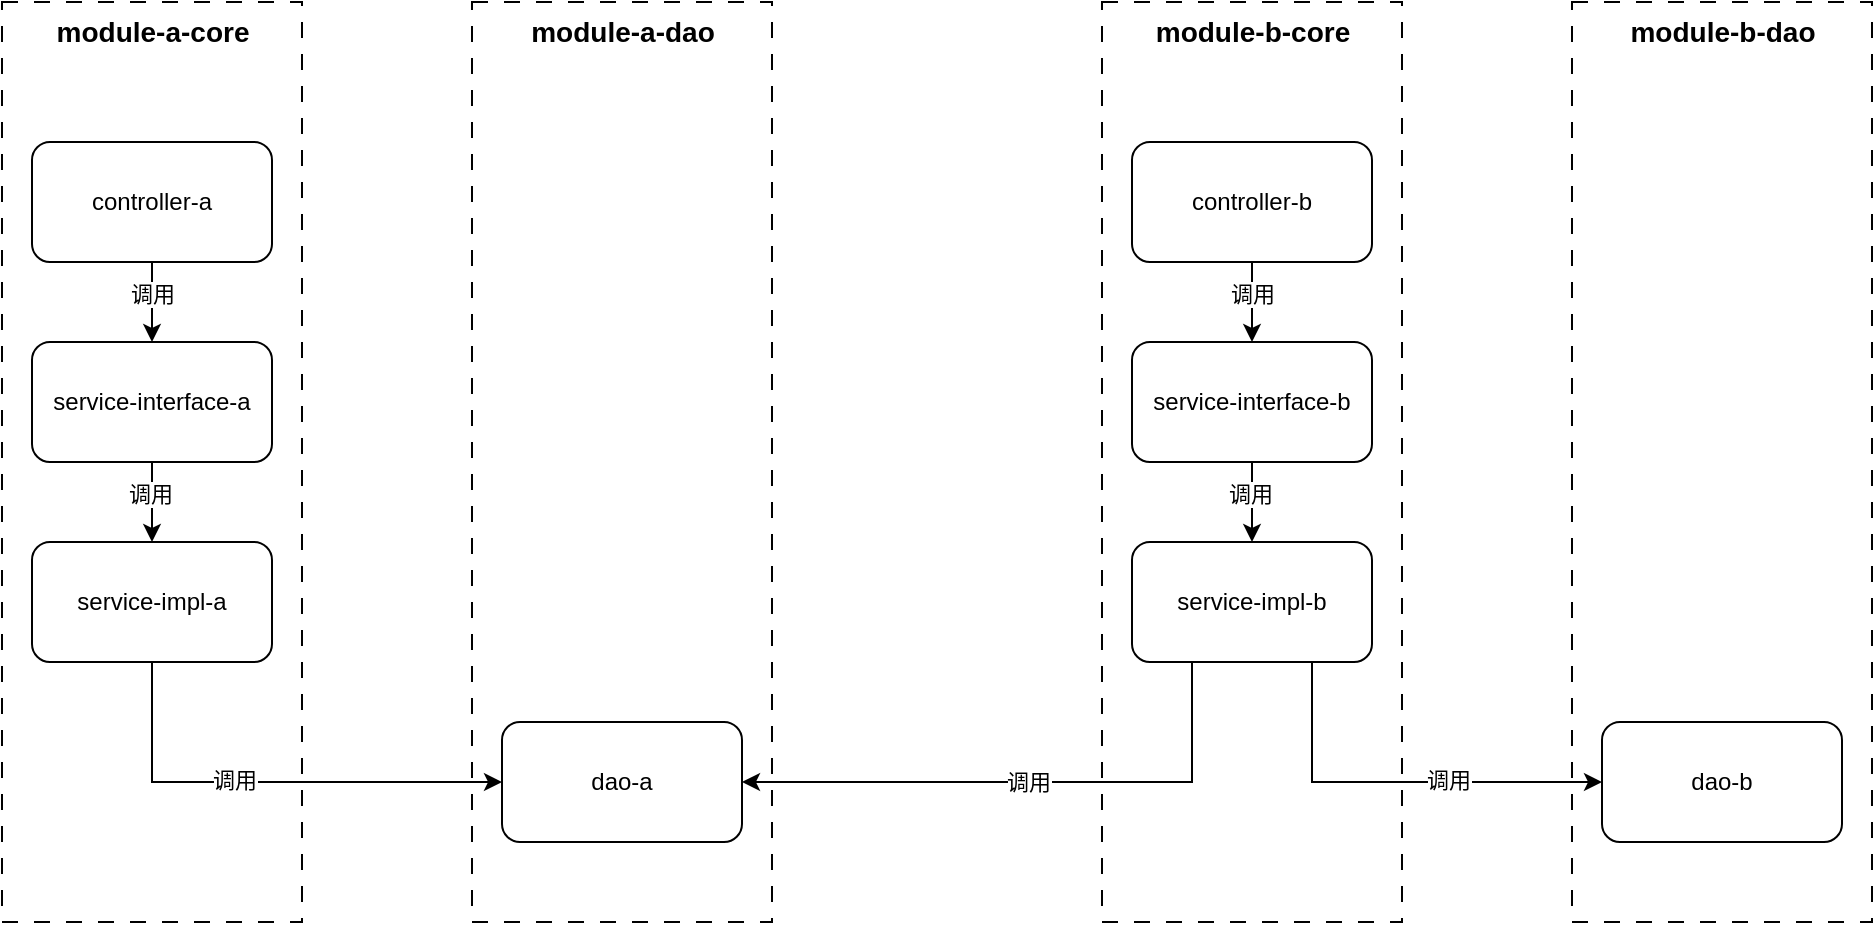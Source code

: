 <mxfile version="27.1.6">
  <diagram name="第 1 页" id="jSbDKvpbUCFAO9ZqHGPm">
    <mxGraphModel dx="994" dy="561" grid="1" gridSize="10" guides="1" tooltips="1" connect="1" arrows="1" fold="1" page="1" pageScale="1" pageWidth="1169" pageHeight="827" math="0" shadow="0">
      <root>
        <mxCell id="0" />
        <mxCell id="1" parent="0" />
        <mxCell id="OlNXJpAAPlKyJvy7JP_H-1" value="" style="rounded=0;whiteSpace=wrap;html=1;dashed=1;dashPattern=8 8;" vertex="1" parent="1">
          <mxGeometry x="395" y="90" width="150" height="460" as="geometry" />
        </mxCell>
        <mxCell id="OlNXJpAAPlKyJvy7JP_H-2" value="" style="rounded=0;whiteSpace=wrap;html=1;dashed=1;dashPattern=8 8;" vertex="1" parent="1">
          <mxGeometry x="160" y="90" width="150" height="460" as="geometry" />
        </mxCell>
        <mxCell id="OlNXJpAAPlKyJvy7JP_H-3" style="edgeStyle=orthogonalEdgeStyle;rounded=0;orthogonalLoop=1;jettySize=auto;html=1;exitX=0.5;exitY=1;exitDx=0;exitDy=0;" edge="1" parent="1" source="OlNXJpAAPlKyJvy7JP_H-5" target="OlNXJpAAPlKyJvy7JP_H-8">
          <mxGeometry relative="1" as="geometry" />
        </mxCell>
        <mxCell id="OlNXJpAAPlKyJvy7JP_H-4" value="调用" style="edgeLabel;html=1;align=center;verticalAlign=middle;resizable=0;points=[];" vertex="1" connectable="0" parent="OlNXJpAAPlKyJvy7JP_H-3">
          <mxGeometry x="-0.226" relative="1" as="geometry">
            <mxPoint as="offset" />
          </mxGeometry>
        </mxCell>
        <mxCell id="OlNXJpAAPlKyJvy7JP_H-5" value="&lt;span style=&quot;background-color: transparent; color: light-dark(rgb(0, 0, 0), rgb(255, 255, 255));&quot;&gt;controller-a&lt;/span&gt;" style="rounded=1;whiteSpace=wrap;html=1;" vertex="1" parent="1">
          <mxGeometry x="175" y="160" width="120" height="60" as="geometry" />
        </mxCell>
        <mxCell id="OlNXJpAAPlKyJvy7JP_H-6" style="edgeStyle=orthogonalEdgeStyle;rounded=0;orthogonalLoop=1;jettySize=auto;html=1;exitX=0.5;exitY=1;exitDx=0;exitDy=0;" edge="1" parent="1" source="OlNXJpAAPlKyJvy7JP_H-8" target="OlNXJpAAPlKyJvy7JP_H-11">
          <mxGeometry relative="1" as="geometry" />
        </mxCell>
        <mxCell id="OlNXJpAAPlKyJvy7JP_H-7" value="调用" style="edgeLabel;html=1;align=center;verticalAlign=middle;resizable=0;points=[];" vertex="1" connectable="0" parent="OlNXJpAAPlKyJvy7JP_H-6">
          <mxGeometry x="-0.226" y="-1" relative="1" as="geometry">
            <mxPoint as="offset" />
          </mxGeometry>
        </mxCell>
        <mxCell id="OlNXJpAAPlKyJvy7JP_H-8" value="&lt;span style=&quot;background-color: transparent; color: light-dark(rgb(0, 0, 0), rgb(255, 255, 255));&quot;&gt;service-&lt;/span&gt;&lt;span style=&quot;background-color: transparent; color: light-dark(rgb(0, 0, 0), rgb(255, 255, 255));&quot;&gt;interface-a&lt;/span&gt;" style="rounded=1;whiteSpace=wrap;html=1;" vertex="1" parent="1">
          <mxGeometry x="175" y="260" width="120" height="60" as="geometry" />
        </mxCell>
        <mxCell id="OlNXJpAAPlKyJvy7JP_H-9" style="edgeStyle=orthogonalEdgeStyle;rounded=0;orthogonalLoop=1;jettySize=auto;html=1;exitX=0.5;exitY=1;exitDx=0;exitDy=0;entryX=0;entryY=0.5;entryDx=0;entryDy=0;" edge="1" parent="1" source="OlNXJpAAPlKyJvy7JP_H-11" target="OlNXJpAAPlKyJvy7JP_H-13">
          <mxGeometry relative="1" as="geometry" />
        </mxCell>
        <mxCell id="OlNXJpAAPlKyJvy7JP_H-10" value="调用" style="edgeLabel;html=1;align=center;verticalAlign=middle;resizable=0;points=[];" vertex="1" connectable="0" parent="OlNXJpAAPlKyJvy7JP_H-9">
          <mxGeometry x="-0.139" y="1" relative="1" as="geometry">
            <mxPoint as="offset" />
          </mxGeometry>
        </mxCell>
        <mxCell id="OlNXJpAAPlKyJvy7JP_H-11" value="&lt;span style=&quot;background-color: transparent; color: light-dark(rgb(0, 0, 0), rgb(255, 255, 255));&quot;&gt;service-impl-a&lt;/span&gt;" style="rounded=1;whiteSpace=wrap;html=1;" vertex="1" parent="1">
          <mxGeometry x="175" y="360" width="120" height="60" as="geometry" />
        </mxCell>
        <mxCell id="OlNXJpAAPlKyJvy7JP_H-12" value="&lt;b&gt;&lt;font style=&quot;font-size: 14px;&quot;&gt;module-a-core&lt;/font&gt;&lt;/b&gt;" style="text;html=1;align=center;verticalAlign=middle;whiteSpace=wrap;rounded=0;" vertex="1" parent="1">
          <mxGeometry x="168.75" y="90" width="132.5" height="30" as="geometry" />
        </mxCell>
        <mxCell id="OlNXJpAAPlKyJvy7JP_H-13" value="&lt;span style=&quot;background-color: transparent; color: light-dark(rgb(0, 0, 0), rgb(255, 255, 255));&quot;&gt;dao-a&lt;/span&gt;" style="rounded=1;whiteSpace=wrap;html=1;" vertex="1" parent="1">
          <mxGeometry x="410" y="450" width="120" height="60" as="geometry" />
        </mxCell>
        <mxCell id="OlNXJpAAPlKyJvy7JP_H-14" value="&lt;b&gt;&lt;font style=&quot;font-size: 14px;&quot;&gt;module-a-dao&lt;/font&gt;&lt;/b&gt;" style="text;html=1;align=center;verticalAlign=middle;whiteSpace=wrap;rounded=0;" vertex="1" parent="1">
          <mxGeometry x="403.75" y="90" width="132.5" height="30" as="geometry" />
        </mxCell>
        <mxCell id="OlNXJpAAPlKyJvy7JP_H-25" value="" style="rounded=0;whiteSpace=wrap;html=1;dashed=1;dashPattern=8 8;" vertex="1" parent="1">
          <mxGeometry x="945" y="90" width="150" height="460" as="geometry" />
        </mxCell>
        <mxCell id="OlNXJpAAPlKyJvy7JP_H-26" value="" style="rounded=0;whiteSpace=wrap;html=1;dashed=1;dashPattern=8 8;" vertex="1" parent="1">
          <mxGeometry x="710" y="90" width="150" height="460" as="geometry" />
        </mxCell>
        <mxCell id="OlNXJpAAPlKyJvy7JP_H-27" style="edgeStyle=orthogonalEdgeStyle;rounded=0;orthogonalLoop=1;jettySize=auto;html=1;exitX=0.5;exitY=1;exitDx=0;exitDy=0;" edge="1" parent="1" source="OlNXJpAAPlKyJvy7JP_H-29" target="OlNXJpAAPlKyJvy7JP_H-32">
          <mxGeometry relative="1" as="geometry" />
        </mxCell>
        <mxCell id="OlNXJpAAPlKyJvy7JP_H-28" value="调用" style="edgeLabel;html=1;align=center;verticalAlign=middle;resizable=0;points=[];" vertex="1" connectable="0" parent="OlNXJpAAPlKyJvy7JP_H-27">
          <mxGeometry x="-0.226" relative="1" as="geometry">
            <mxPoint as="offset" />
          </mxGeometry>
        </mxCell>
        <mxCell id="OlNXJpAAPlKyJvy7JP_H-29" value="&lt;span style=&quot;background-color: transparent; color: light-dark(rgb(0, 0, 0), rgb(255, 255, 255));&quot;&gt;controller-b&lt;/span&gt;" style="rounded=1;whiteSpace=wrap;html=1;" vertex="1" parent="1">
          <mxGeometry x="725" y="160" width="120" height="60" as="geometry" />
        </mxCell>
        <mxCell id="OlNXJpAAPlKyJvy7JP_H-30" style="edgeStyle=orthogonalEdgeStyle;rounded=0;orthogonalLoop=1;jettySize=auto;html=1;exitX=0.5;exitY=1;exitDx=0;exitDy=0;" edge="1" parent="1" source="OlNXJpAAPlKyJvy7JP_H-32" target="OlNXJpAAPlKyJvy7JP_H-35">
          <mxGeometry relative="1" as="geometry" />
        </mxCell>
        <mxCell id="OlNXJpAAPlKyJvy7JP_H-31" value="调用" style="edgeLabel;html=1;align=center;verticalAlign=middle;resizable=0;points=[];" vertex="1" connectable="0" parent="OlNXJpAAPlKyJvy7JP_H-30">
          <mxGeometry x="-0.226" y="-1" relative="1" as="geometry">
            <mxPoint as="offset" />
          </mxGeometry>
        </mxCell>
        <mxCell id="OlNXJpAAPlKyJvy7JP_H-32" value="&lt;span style=&quot;background-color: transparent; color: light-dark(rgb(0, 0, 0), rgb(255, 255, 255));&quot;&gt;service-&lt;/span&gt;&lt;span style=&quot;background-color: transparent; color: light-dark(rgb(0, 0, 0), rgb(255, 255, 255));&quot;&gt;interface-b&lt;/span&gt;" style="rounded=1;whiteSpace=wrap;html=1;" vertex="1" parent="1">
          <mxGeometry x="725" y="260" width="120" height="60" as="geometry" />
        </mxCell>
        <mxCell id="OlNXJpAAPlKyJvy7JP_H-39" style="edgeStyle=orthogonalEdgeStyle;rounded=0;orthogonalLoop=1;jettySize=auto;html=1;exitX=0.75;exitY=1;exitDx=0;exitDy=0;entryX=0;entryY=0.5;entryDx=0;entryDy=0;" edge="1" parent="1" source="OlNXJpAAPlKyJvy7JP_H-35" target="OlNXJpAAPlKyJvy7JP_H-37">
          <mxGeometry relative="1" as="geometry" />
        </mxCell>
        <mxCell id="OlNXJpAAPlKyJvy7JP_H-41" value="调用" style="edgeLabel;html=1;align=center;verticalAlign=middle;resizable=0;points=[];" vertex="1" connectable="0" parent="OlNXJpAAPlKyJvy7JP_H-39">
          <mxGeometry x="0.249" y="1" relative="1" as="geometry">
            <mxPoint as="offset" />
          </mxGeometry>
        </mxCell>
        <mxCell id="OlNXJpAAPlKyJvy7JP_H-40" value="调用" style="edgeStyle=orthogonalEdgeStyle;rounded=0;orthogonalLoop=1;jettySize=auto;html=1;exitX=0.25;exitY=1;exitDx=0;exitDy=0;entryX=1;entryY=0.5;entryDx=0;entryDy=0;" edge="1" parent="1" source="OlNXJpAAPlKyJvy7JP_H-35" target="OlNXJpAAPlKyJvy7JP_H-13">
          <mxGeometry relative="1" as="geometry" />
        </mxCell>
        <mxCell id="OlNXJpAAPlKyJvy7JP_H-35" value="&lt;span style=&quot;background-color: transparent; color: light-dark(rgb(0, 0, 0), rgb(255, 255, 255));&quot;&gt;service-impl-b&lt;/span&gt;" style="rounded=1;whiteSpace=wrap;html=1;" vertex="1" parent="1">
          <mxGeometry x="725" y="360" width="120" height="60" as="geometry" />
        </mxCell>
        <mxCell id="OlNXJpAAPlKyJvy7JP_H-36" value="&lt;b&gt;&lt;font style=&quot;font-size: 14px;&quot;&gt;module-b-core&lt;/font&gt;&lt;/b&gt;" style="text;html=1;align=center;verticalAlign=middle;whiteSpace=wrap;rounded=0;" vertex="1" parent="1">
          <mxGeometry x="718.75" y="90" width="132.5" height="30" as="geometry" />
        </mxCell>
        <mxCell id="OlNXJpAAPlKyJvy7JP_H-37" value="&lt;span style=&quot;background-color: transparent; color: light-dark(rgb(0, 0, 0), rgb(255, 255, 255));&quot;&gt;dao-b&lt;/span&gt;" style="rounded=1;whiteSpace=wrap;html=1;" vertex="1" parent="1">
          <mxGeometry x="960" y="450" width="120" height="60" as="geometry" />
        </mxCell>
        <mxCell id="OlNXJpAAPlKyJvy7JP_H-38" value="&lt;b&gt;&lt;font style=&quot;font-size: 14px;&quot;&gt;module-b-dao&lt;/font&gt;&lt;/b&gt;" style="text;html=1;align=center;verticalAlign=middle;whiteSpace=wrap;rounded=0;" vertex="1" parent="1">
          <mxGeometry x="953.75" y="90" width="132.5" height="30" as="geometry" />
        </mxCell>
      </root>
    </mxGraphModel>
  </diagram>
</mxfile>
